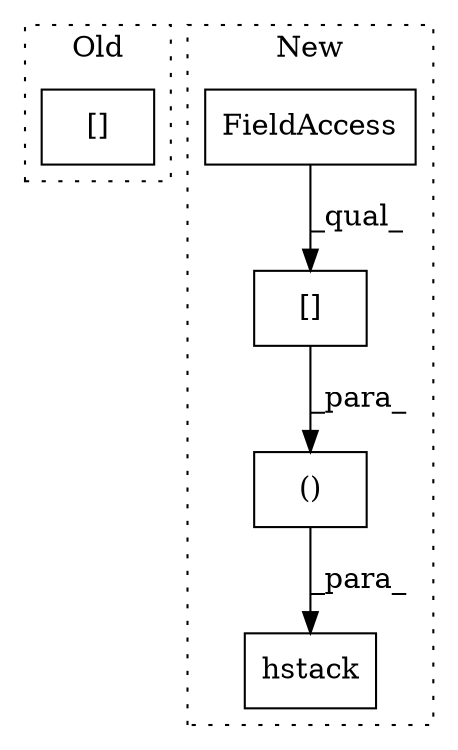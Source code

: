 digraph G {
subgraph cluster0 {
1 [label="[]" a="2" s="2386,2389" l="2,1" shape="box"];
label = "Old";
style="dotted";
}
subgraph cluster1 {
2 [label="hstack" a="32" s="2212,2280" l="12,2" shape="box"];
3 [label="()" a="106" s="2240" l="24" shape="box"];
4 [label="[]" a="2" s="2240,2249" l="8,1" shape="box"];
5 [label="FieldAccess" a="22" s="2240" l="7" shape="box"];
label = "New";
style="dotted";
}
3 -> 2 [label="_para_"];
4 -> 3 [label="_para_"];
5 -> 4 [label="_qual_"];
}